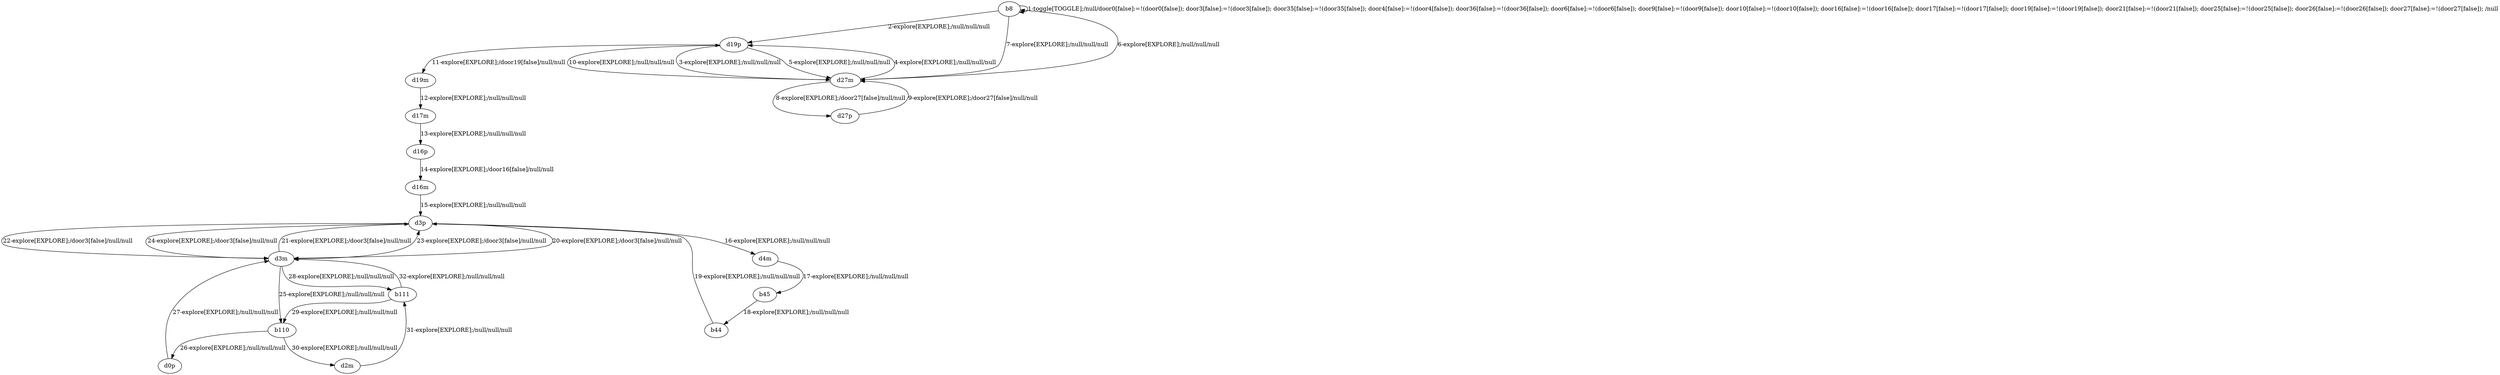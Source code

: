 # Total number of goals covered by this test: 1
# b111 --> d3m

digraph g {
"b8" -> "b8" [label = "1-toggle[TOGGLE];/null/door0[false]:=!(door0[false]); door3[false]:=!(door3[false]); door35[false]:=!(door35[false]); door4[false]:=!(door4[false]); door36[false]:=!(door36[false]); door6[false]:=!(door6[false]); door9[false]:=!(door9[false]); door10[false]:=!(door10[false]); door16[false]:=!(door16[false]); door17[false]:=!(door17[false]); door19[false]:=!(door19[false]); door21[false]:=!(door21[false]); door25[false]:=!(door25[false]); door26[false]:=!(door26[false]); door27[false]:=!(door27[false]); /null"];
"b8" -> "d19p" [label = "2-explore[EXPLORE];/null/null/null"];
"d19p" -> "d27m" [label = "3-explore[EXPLORE];/null/null/null"];
"d27m" -> "d19p" [label = "4-explore[EXPLORE];/null/null/null"];
"d19p" -> "d27m" [label = "5-explore[EXPLORE];/null/null/null"];
"d27m" -> "b8" [label = "6-explore[EXPLORE];/null/null/null"];
"b8" -> "d27m" [label = "7-explore[EXPLORE];/null/null/null"];
"d27m" -> "d27p" [label = "8-explore[EXPLORE];/door27[false]/null/null"];
"d27p" -> "d27m" [label = "9-explore[EXPLORE];/door27[false]/null/null"];
"d27m" -> "d19p" [label = "10-explore[EXPLORE];/null/null/null"];
"d19p" -> "d19m" [label = "11-explore[EXPLORE];/door19[false]/null/null"];
"d19m" -> "d17m" [label = "12-explore[EXPLORE];/null/null/null"];
"d17m" -> "d16p" [label = "13-explore[EXPLORE];/null/null/null"];
"d16p" -> "d16m" [label = "14-explore[EXPLORE];/door16[false]/null/null"];
"d16m" -> "d3p" [label = "15-explore[EXPLORE];/null/null/null"];
"d3p" -> "d4m" [label = "16-explore[EXPLORE];/null/null/null"];
"d4m" -> "b45" [label = "17-explore[EXPLORE];/null/null/null"];
"b45" -> "b44" [label = "18-explore[EXPLORE];/null/null/null"];
"b44" -> "d3p" [label = "19-explore[EXPLORE];/null/null/null"];
"d3p" -> "d3m" [label = "20-explore[EXPLORE];/door3[false]/null/null"];
"d3m" -> "d3p" [label = "21-explore[EXPLORE];/door3[false]/null/null"];
"d3p" -> "d3m" [label = "22-explore[EXPLORE];/door3[false]/null/null"];
"d3m" -> "d3p" [label = "23-explore[EXPLORE];/door3[false]/null/null"];
"d3p" -> "d3m" [label = "24-explore[EXPLORE];/door3[false]/null/null"];
"d3m" -> "b110" [label = "25-explore[EXPLORE];/null/null/null"];
"b110" -> "d0p" [label = "26-explore[EXPLORE];/null/null/null"];
"d0p" -> "d3m" [label = "27-explore[EXPLORE];/null/null/null"];
"d3m" -> "b111" [label = "28-explore[EXPLORE];/null/null/null"];
"b111" -> "b110" [label = "29-explore[EXPLORE];/null/null/null"];
"b110" -> "d2m" [label = "30-explore[EXPLORE];/null/null/null"];
"d2m" -> "b111" [label = "31-explore[EXPLORE];/null/null/null"];
"b111" -> "d3m" [label = "32-explore[EXPLORE];/null/null/null"];
}